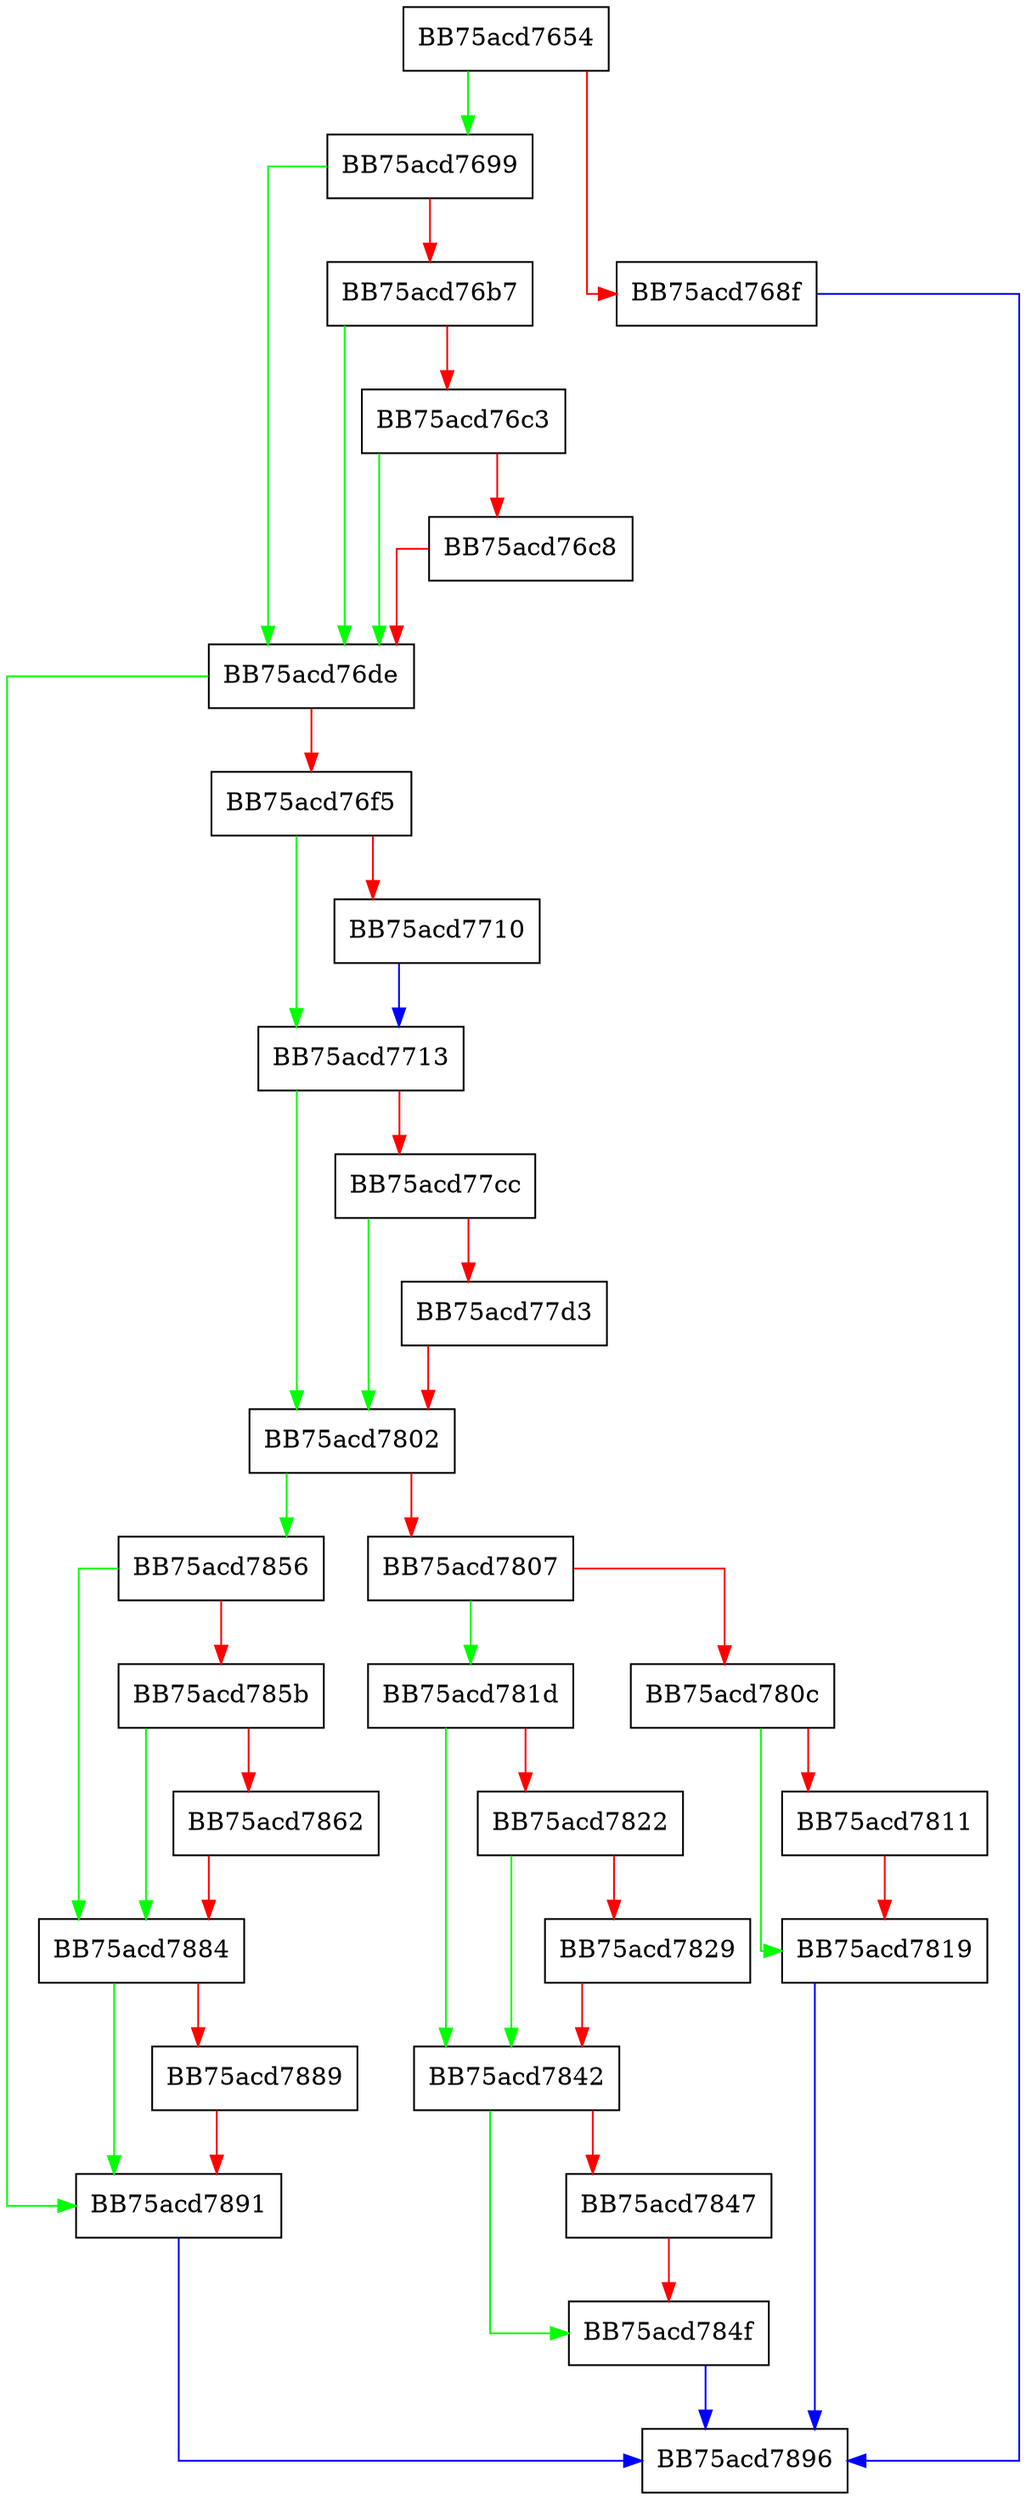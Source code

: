 digraph ReportLowfi {
  node [shape="box"];
  graph [splines=ortho];
  BB75acd7654 -> BB75acd7699 [color="green"];
  BB75acd7654 -> BB75acd768f [color="red"];
  BB75acd768f -> BB75acd7896 [color="blue"];
  BB75acd7699 -> BB75acd76de [color="green"];
  BB75acd7699 -> BB75acd76b7 [color="red"];
  BB75acd76b7 -> BB75acd76de [color="green"];
  BB75acd76b7 -> BB75acd76c3 [color="red"];
  BB75acd76c3 -> BB75acd76de [color="green"];
  BB75acd76c3 -> BB75acd76c8 [color="red"];
  BB75acd76c8 -> BB75acd76de [color="red"];
  BB75acd76de -> BB75acd7891 [color="green"];
  BB75acd76de -> BB75acd76f5 [color="red"];
  BB75acd76f5 -> BB75acd7713 [color="green"];
  BB75acd76f5 -> BB75acd7710 [color="red"];
  BB75acd7710 -> BB75acd7713 [color="blue"];
  BB75acd7713 -> BB75acd7802 [color="green"];
  BB75acd7713 -> BB75acd77cc [color="red"];
  BB75acd77cc -> BB75acd7802 [color="green"];
  BB75acd77cc -> BB75acd77d3 [color="red"];
  BB75acd77d3 -> BB75acd7802 [color="red"];
  BB75acd7802 -> BB75acd7856 [color="green"];
  BB75acd7802 -> BB75acd7807 [color="red"];
  BB75acd7807 -> BB75acd781d [color="green"];
  BB75acd7807 -> BB75acd780c [color="red"];
  BB75acd780c -> BB75acd7819 [color="green"];
  BB75acd780c -> BB75acd7811 [color="red"];
  BB75acd7811 -> BB75acd7819 [color="red"];
  BB75acd7819 -> BB75acd7896 [color="blue"];
  BB75acd781d -> BB75acd7842 [color="green"];
  BB75acd781d -> BB75acd7822 [color="red"];
  BB75acd7822 -> BB75acd7842 [color="green"];
  BB75acd7822 -> BB75acd7829 [color="red"];
  BB75acd7829 -> BB75acd7842 [color="red"];
  BB75acd7842 -> BB75acd784f [color="green"];
  BB75acd7842 -> BB75acd7847 [color="red"];
  BB75acd7847 -> BB75acd784f [color="red"];
  BB75acd784f -> BB75acd7896 [color="blue"];
  BB75acd7856 -> BB75acd7884 [color="green"];
  BB75acd7856 -> BB75acd785b [color="red"];
  BB75acd785b -> BB75acd7884 [color="green"];
  BB75acd785b -> BB75acd7862 [color="red"];
  BB75acd7862 -> BB75acd7884 [color="red"];
  BB75acd7884 -> BB75acd7891 [color="green"];
  BB75acd7884 -> BB75acd7889 [color="red"];
  BB75acd7889 -> BB75acd7891 [color="red"];
  BB75acd7891 -> BB75acd7896 [color="blue"];
}